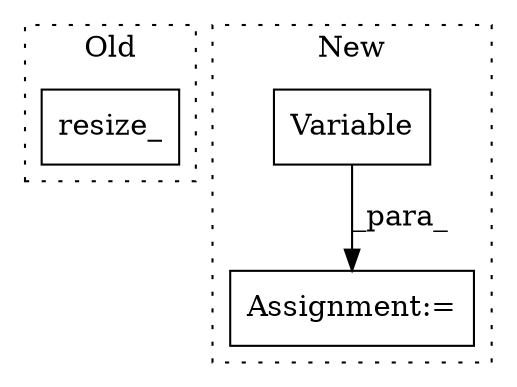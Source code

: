 digraph G {
subgraph cluster0 {
1 [label="resize_" a="32" s="1566,1581" l="8,1" shape="box"];
label = "Old";
style="dotted";
}
subgraph cluster1 {
2 [label="Variable" a="32" s="1061,1103" l="9,1" shape="box"];
3 [label="Assignment:=" a="7" s="1060" l="1" shape="box"];
label = "New";
style="dotted";
}
2 -> 3 [label="_para_"];
}
